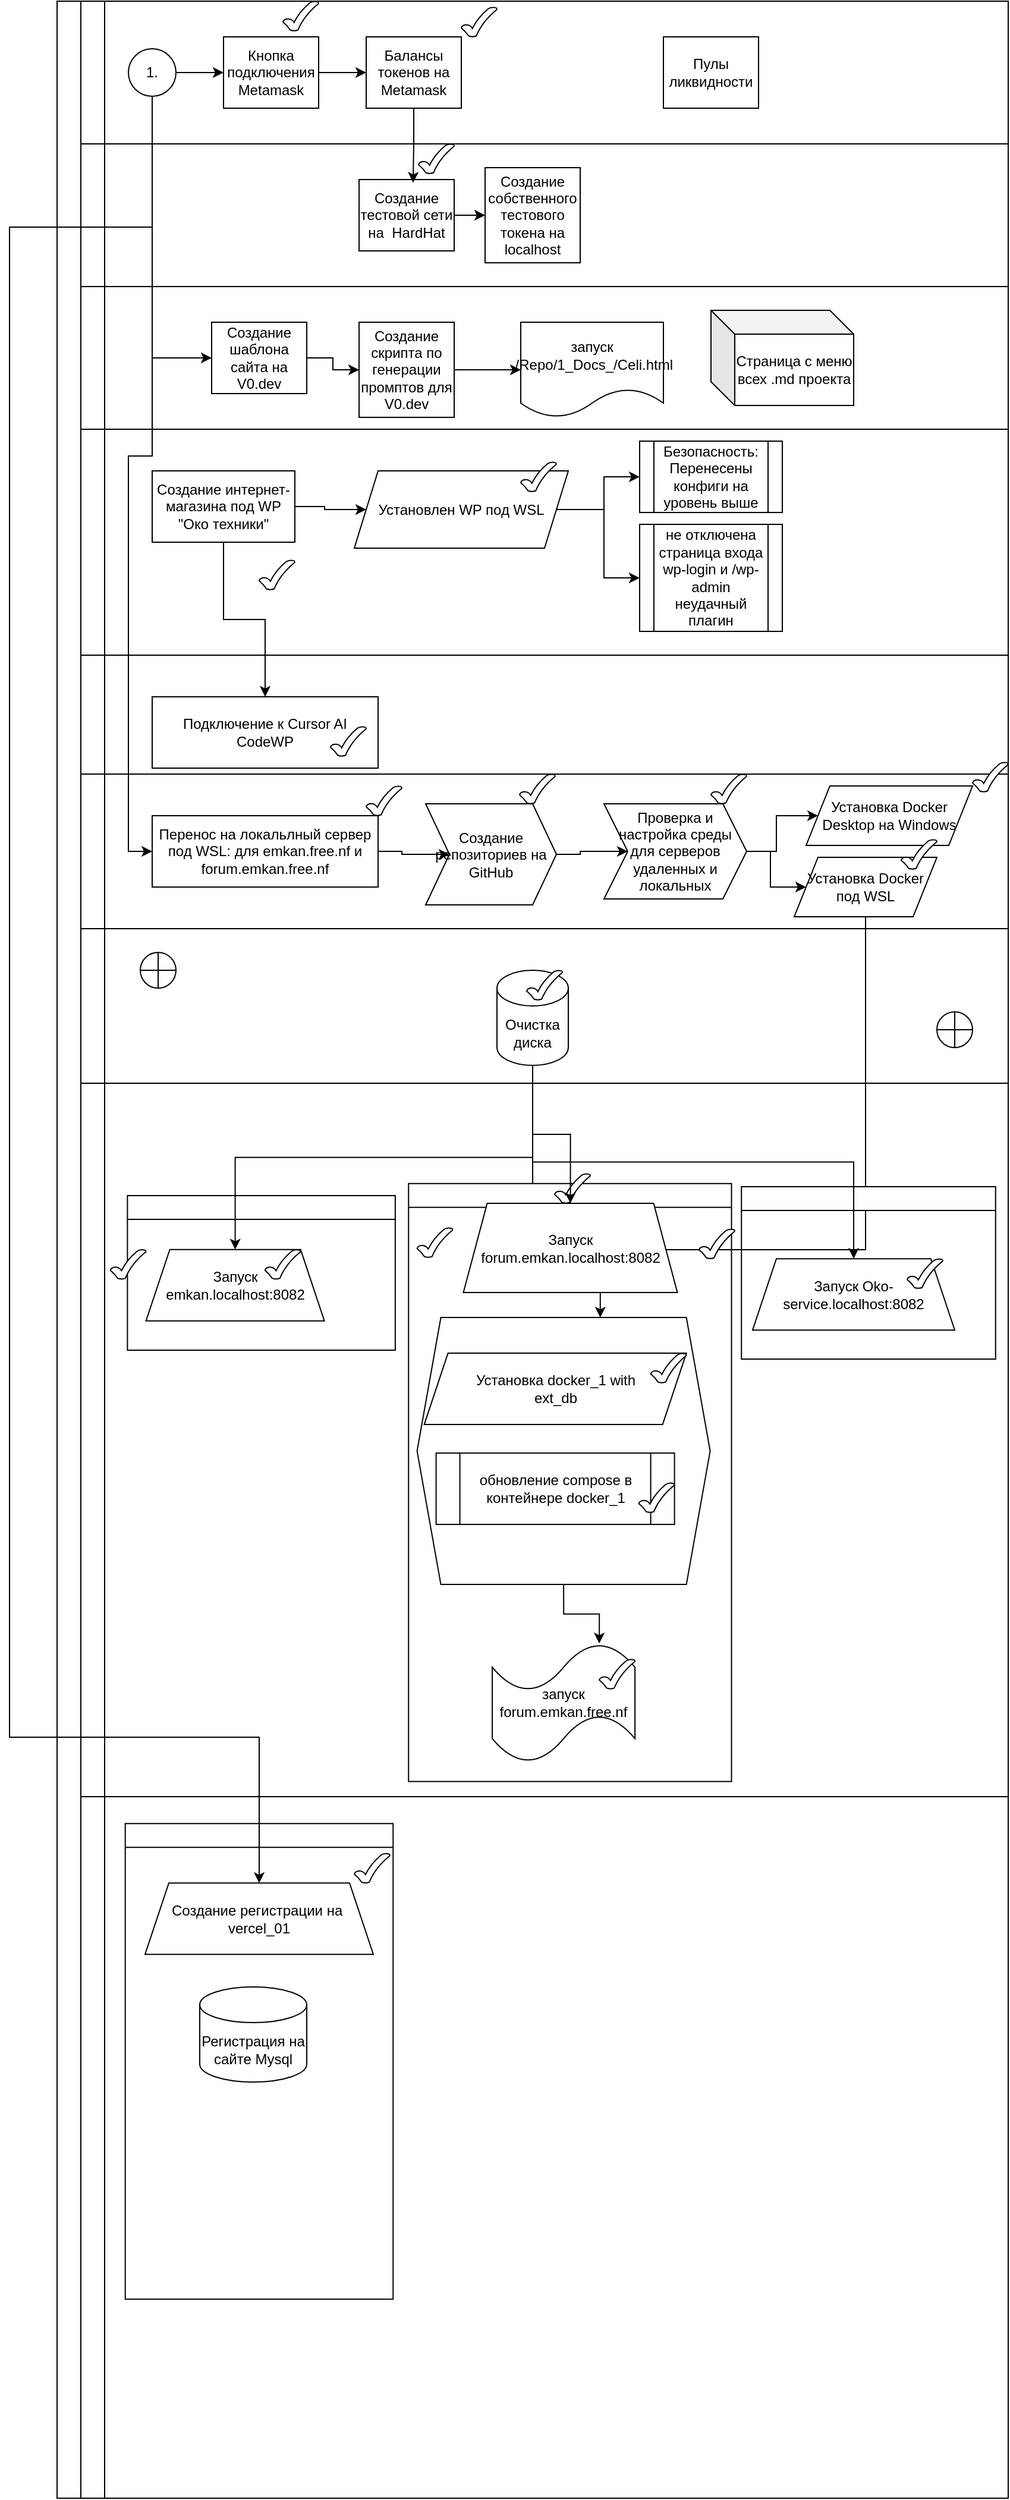<mxfile version="27.0.6">
  <diagram name="Страница — 1" id="0z_HeKPPRqJAuMn_t7p7">
    <mxGraphModel dx="1615" dy="560" grid="1" gridSize="10" guides="1" tooltips="1" connect="1" arrows="1" fold="1" page="1" pageScale="1" pageWidth="827" pageHeight="1169" math="0" shadow="0">
      <root>
        <mxCell id="0" />
        <mxCell id="1" parent="0" />
        <mxCell id="ZhxzeuRZ4r9QFSET6puF-1" value="" style="swimlane;html=1;childLayout=stackLayout;resizeParent=1;resizeParentMax=0;horizontal=0;startSize=20;horizontalStack=0;" parent="1" vertex="1">
          <mxGeometry y="180" width="800" height="2100" as="geometry" />
        </mxCell>
        <mxCell id="ZhxzeuRZ4r9QFSET6puF-2" value="" style="swimlane;html=1;startSize=20;horizontal=0;" parent="ZhxzeuRZ4r9QFSET6puF-1" vertex="1">
          <mxGeometry x="20" width="780" height="120" as="geometry" />
        </mxCell>
        <mxCell id="ZhxzeuRZ4r9QFSET6puF-3" style="edgeStyle=orthogonalEdgeStyle;rounded=0;orthogonalLoop=1;jettySize=auto;html=1;exitX=1;exitY=0.5;exitDx=0;exitDy=0;entryX=0;entryY=0.5;entryDx=0;entryDy=0;" parent="ZhxzeuRZ4r9QFSET6puF-2" source="ZhxzeuRZ4r9QFSET6puF-4" target="ZhxzeuRZ4r9QFSET6puF-6" edge="1">
          <mxGeometry relative="1" as="geometry" />
        </mxCell>
        <mxCell id="ZhxzeuRZ4r9QFSET6puF-4" value="1." style="ellipse;whiteSpace=wrap;html=1;" parent="ZhxzeuRZ4r9QFSET6puF-2" vertex="1">
          <mxGeometry x="40" y="40" width="40" height="40" as="geometry" />
        </mxCell>
        <mxCell id="ZhxzeuRZ4r9QFSET6puF-5" style="edgeStyle=orthogonalEdgeStyle;rounded=0;orthogonalLoop=1;jettySize=auto;html=1;exitX=1;exitY=0.5;exitDx=0;exitDy=0;" parent="ZhxzeuRZ4r9QFSET6puF-2" source="ZhxzeuRZ4r9QFSET6puF-6" target="ZhxzeuRZ4r9QFSET6puF-7" edge="1">
          <mxGeometry relative="1" as="geometry" />
        </mxCell>
        <mxCell id="ZhxzeuRZ4r9QFSET6puF-6" value="&lt;div&gt;Кнопка подключения Metamask&lt;/div&gt;" style="rounded=0;whiteSpace=wrap;html=1;fontFamily=Helvetica;fontSize=12;fontColor=#000000;align=center;" parent="ZhxzeuRZ4r9QFSET6puF-2" vertex="1">
          <mxGeometry x="120" y="30" width="80" height="60" as="geometry" />
        </mxCell>
        <mxCell id="ZhxzeuRZ4r9QFSET6puF-7" value="Балансы токенов на Metamask" style="rounded=0;whiteSpace=wrap;html=1;fontFamily=Helvetica;fontSize=12;fontColor=#000000;align=center;" parent="ZhxzeuRZ4r9QFSET6puF-2" vertex="1">
          <mxGeometry x="240" y="30" width="80" height="60" as="geometry" />
        </mxCell>
        <mxCell id="ZhxzeuRZ4r9QFSET6puF-8" value="Пулы ликвидности" style="rounded=0;whiteSpace=wrap;html=1;fontFamily=Helvetica;fontSize=12;fontColor=#000000;align=center;" parent="ZhxzeuRZ4r9QFSET6puF-2" vertex="1">
          <mxGeometry x="490" y="30" width="80" height="60" as="geometry" />
        </mxCell>
        <mxCell id="ZhxzeuRZ4r9QFSET6puF-9" value="" style="verticalLabelPosition=bottom;verticalAlign=top;html=1;shape=mxgraph.basic.tick" parent="ZhxzeuRZ4r9QFSET6puF-2" vertex="1">
          <mxGeometry x="320" y="5" width="30" height="25" as="geometry" />
        </mxCell>
        <mxCell id="ZhxzeuRZ4r9QFSET6puF-10" value="" style="verticalLabelPosition=bottom;verticalAlign=top;html=1;shape=mxgraph.basic.tick" parent="ZhxzeuRZ4r9QFSET6puF-2" vertex="1">
          <mxGeometry x="170" width="30" height="25" as="geometry" />
        </mxCell>
        <mxCell id="ZhxzeuRZ4r9QFSET6puF-11" value="" style="swimlane;html=1;startSize=20;horizontal=0;" parent="ZhxzeuRZ4r9QFSET6puF-1" vertex="1">
          <mxGeometry x="20" y="120" width="780" height="120" as="geometry" />
        </mxCell>
        <mxCell id="ZhxzeuRZ4r9QFSET6puF-12" style="edgeStyle=orthogonalEdgeStyle;rounded=0;orthogonalLoop=1;jettySize=auto;html=1;exitX=1;exitY=0.5;exitDx=0;exitDy=0;entryX=0;entryY=0.5;entryDx=0;entryDy=0;" parent="ZhxzeuRZ4r9QFSET6puF-11" source="ZhxzeuRZ4r9QFSET6puF-13" target="ZhxzeuRZ4r9QFSET6puF-14" edge="1">
          <mxGeometry relative="1" as="geometry" />
        </mxCell>
        <mxCell id="ZhxzeuRZ4r9QFSET6puF-13" value="&lt;div&gt;Создание тестовой сети на&amp;nbsp; HardHat&lt;/div&gt;" style="rounded=0;whiteSpace=wrap;html=1;fontFamily=Helvetica;fontSize=12;fontColor=#000000;align=center;" parent="ZhxzeuRZ4r9QFSET6puF-11" vertex="1">
          <mxGeometry x="234" y="30" width="80" height="60" as="geometry" />
        </mxCell>
        <mxCell id="ZhxzeuRZ4r9QFSET6puF-14" value="&lt;div&gt;Создание собственного тестового токена на localhost&lt;/div&gt;" style="rounded=0;whiteSpace=wrap;html=1;fontFamily=Helvetica;fontSize=12;fontColor=#000000;align=center;" parent="ZhxzeuRZ4r9QFSET6puF-11" vertex="1">
          <mxGeometry x="340" y="20" width="80" height="80" as="geometry" />
        </mxCell>
        <mxCell id="ZhxzeuRZ4r9QFSET6puF-15" value="" style="verticalLabelPosition=bottom;verticalAlign=top;html=1;shape=mxgraph.basic.tick" parent="ZhxzeuRZ4r9QFSET6puF-11" vertex="1">
          <mxGeometry x="284" width="30" height="25" as="geometry" />
        </mxCell>
        <mxCell id="ZhxzeuRZ4r9QFSET6puF-16" value="" style="swimlane;html=1;startSize=20;horizontal=0;" parent="ZhxzeuRZ4r9QFSET6puF-1" vertex="1">
          <mxGeometry x="20" y="240" width="780" height="120" as="geometry">
            <mxRectangle x="20" y="240" width="670" height="40" as="alternateBounds" />
          </mxGeometry>
        </mxCell>
        <mxCell id="ZhxzeuRZ4r9QFSET6puF-17" style="edgeStyle=orthogonalEdgeStyle;rounded=0;orthogonalLoop=1;jettySize=auto;html=1;exitX=1;exitY=0.5;exitDx=0;exitDy=0;entryX=0;entryY=0.5;entryDx=0;entryDy=0;" parent="ZhxzeuRZ4r9QFSET6puF-16" source="ZhxzeuRZ4r9QFSET6puF-18" target="ZhxzeuRZ4r9QFSET6puF-20" edge="1">
          <mxGeometry relative="1" as="geometry" />
        </mxCell>
        <mxCell id="ZhxzeuRZ4r9QFSET6puF-18" value="&lt;div&gt;Создание шаблона сайта на V0.dev&lt;/div&gt;" style="rounded=0;whiteSpace=wrap;html=1;fontFamily=Helvetica;fontSize=12;fontColor=#000000;align=center;" parent="ZhxzeuRZ4r9QFSET6puF-16" vertex="1">
          <mxGeometry x="110" y="30" width="80" height="60" as="geometry" />
        </mxCell>
        <mxCell id="ZhxzeuRZ4r9QFSET6puF-19" style="edgeStyle=orthogonalEdgeStyle;rounded=0;orthogonalLoop=1;jettySize=auto;html=1;exitX=1;exitY=0.5;exitDx=0;exitDy=0;entryX=0;entryY=0.5;entryDx=0;entryDy=0;" parent="ZhxzeuRZ4r9QFSET6puF-16" source="ZhxzeuRZ4r9QFSET6puF-20" target="ZhxzeuRZ4r9QFSET6puF-21" edge="1">
          <mxGeometry relative="1" as="geometry" />
        </mxCell>
        <mxCell id="ZhxzeuRZ4r9QFSET6puF-20" value="&lt;div&gt;Создание скрипта по генерации промптов для V0.dev&lt;/div&gt;" style="rounded=0;whiteSpace=wrap;html=1;fontFamily=Helvetica;fontSize=12;fontColor=#000000;align=center;" parent="ZhxzeuRZ4r9QFSET6puF-16" vertex="1">
          <mxGeometry x="234" y="30" width="80" height="80" as="geometry" />
        </mxCell>
        <mxCell id="ZhxzeuRZ4r9QFSET6puF-21" value="запуск ./Repo/1_Docs_/Celi.html" style="shape=document;whiteSpace=wrap;html=1;boundedLbl=1;" parent="ZhxzeuRZ4r9QFSET6puF-16" vertex="1">
          <mxGeometry x="370" y="30" width="120" height="80" as="geometry" />
        </mxCell>
        <mxCell id="ZhxzeuRZ4r9QFSET6puF-22" value="Страница с меню всех .md проекта" style="shape=cube;whiteSpace=wrap;html=1;boundedLbl=1;backgroundOutline=1;darkOpacity=0.05;darkOpacity2=0.1;" parent="ZhxzeuRZ4r9QFSET6puF-16" vertex="1">
          <mxGeometry x="530" y="20" width="120" height="80" as="geometry" />
        </mxCell>
        <mxCell id="ZhxzeuRZ4r9QFSET6puF-23" style="edgeStyle=orthogonalEdgeStyle;rounded=0;orthogonalLoop=1;jettySize=auto;html=1;exitX=0.5;exitY=1;exitDx=0;exitDy=0;entryX=0.568;entryY=0.045;entryDx=0;entryDy=0;entryPerimeter=0;" parent="ZhxzeuRZ4r9QFSET6puF-1" source="ZhxzeuRZ4r9QFSET6puF-7" target="ZhxzeuRZ4r9QFSET6puF-13" edge="1">
          <mxGeometry relative="1" as="geometry" />
        </mxCell>
        <mxCell id="ZhxzeuRZ4r9QFSET6puF-24" style="edgeStyle=orthogonalEdgeStyle;rounded=0;orthogonalLoop=1;jettySize=auto;html=1;exitX=0.5;exitY=1;exitDx=0;exitDy=0;entryX=0;entryY=0.5;entryDx=0;entryDy=0;" parent="ZhxzeuRZ4r9QFSET6puF-1" source="ZhxzeuRZ4r9QFSET6puF-4" target="ZhxzeuRZ4r9QFSET6puF-18" edge="1">
          <mxGeometry relative="1" as="geometry" />
        </mxCell>
        <mxCell id="ZhxzeuRZ4r9QFSET6puF-26" value="" style="swimlane;html=1;startSize=20;horizontal=0;" parent="ZhxzeuRZ4r9QFSET6puF-1" vertex="1">
          <mxGeometry x="20" y="360" width="780" height="190" as="geometry">
            <mxRectangle x="20" y="240" width="670" height="40" as="alternateBounds" />
          </mxGeometry>
        </mxCell>
        <mxCell id="ZhxzeuRZ4r9QFSET6puF-27" style="edgeStyle=orthogonalEdgeStyle;rounded=0;orthogonalLoop=1;jettySize=auto;html=1;exitX=1;exitY=0.5;exitDx=0;exitDy=0;entryX=0;entryY=0.5;entryDx=0;entryDy=0;" parent="ZhxzeuRZ4r9QFSET6puF-26" source="ZhxzeuRZ4r9QFSET6puF-28" target="ZhxzeuRZ4r9QFSET6puF-31" edge="1">
          <mxGeometry relative="1" as="geometry" />
        </mxCell>
        <mxCell id="ZhxzeuRZ4r9QFSET6puF-28" value="Создание интернет-магазина под WP&lt;br&gt;&quot;Око техники&quot;" style="rounded=0;whiteSpace=wrap;html=1;" parent="ZhxzeuRZ4r9QFSET6puF-26" vertex="1">
          <mxGeometry x="60" y="35" width="120" height="60" as="geometry" />
        </mxCell>
        <mxCell id="ZhxzeuRZ4r9QFSET6puF-29" style="edgeStyle=orthogonalEdgeStyle;rounded=0;orthogonalLoop=1;jettySize=auto;html=1;exitX=1;exitY=0.5;exitDx=0;exitDy=0;entryX=0;entryY=0.5;entryDx=0;entryDy=0;" parent="ZhxzeuRZ4r9QFSET6puF-26" source="ZhxzeuRZ4r9QFSET6puF-31" target="ZhxzeuRZ4r9QFSET6puF-32" edge="1">
          <mxGeometry relative="1" as="geometry" />
        </mxCell>
        <mxCell id="ZhxzeuRZ4r9QFSET6puF-30" style="edgeStyle=orthogonalEdgeStyle;rounded=0;orthogonalLoop=1;jettySize=auto;html=1;exitX=1;exitY=0.5;exitDx=0;exitDy=0;entryX=0;entryY=0.5;entryDx=0;entryDy=0;" parent="ZhxzeuRZ4r9QFSET6puF-26" source="ZhxzeuRZ4r9QFSET6puF-31" target="ZhxzeuRZ4r9QFSET6puF-33" edge="1">
          <mxGeometry relative="1" as="geometry" />
        </mxCell>
        <mxCell id="ZhxzeuRZ4r9QFSET6puF-31" value="Установлен WP под WSL" style="shape=parallelogram;perimeter=parallelogramPerimeter;whiteSpace=wrap;html=1;fixedSize=1;" parent="ZhxzeuRZ4r9QFSET6puF-26" vertex="1">
          <mxGeometry x="230" y="35" width="180" height="65" as="geometry" />
        </mxCell>
        <mxCell id="ZhxzeuRZ4r9QFSET6puF-32" value="Безопасность:&lt;br&gt;Перенесены конфиги на уровень выше " style="shape=process;whiteSpace=wrap;html=1;backgroundOutline=1;" parent="ZhxzeuRZ4r9QFSET6puF-26" vertex="1">
          <mxGeometry x="470" y="10" width="120" height="60" as="geometry" />
        </mxCell>
        <mxCell id="ZhxzeuRZ4r9QFSET6puF-33" value="&lt;div&gt;не отключена страница входа wp-login и /wp-admin&lt;/div&gt;&lt;div&gt;неудачный плагин&lt;/div&gt;" style="shape=process;whiteSpace=wrap;html=1;backgroundOutline=1;" parent="ZhxzeuRZ4r9QFSET6puF-26" vertex="1">
          <mxGeometry x="470" y="80" width="120" height="90" as="geometry" />
        </mxCell>
        <mxCell id="ZhxzeuRZ4r9QFSET6puF-34" value="" style="verticalLabelPosition=bottom;verticalAlign=top;html=1;shape=mxgraph.basic.tick" parent="ZhxzeuRZ4r9QFSET6puF-26" vertex="1">
          <mxGeometry x="150" y="110" width="30" height="25" as="geometry" />
        </mxCell>
        <mxCell id="ZhxzeuRZ4r9QFSET6puF-35" value="" style="verticalLabelPosition=bottom;verticalAlign=top;html=1;shape=mxgraph.basic.tick" parent="ZhxzeuRZ4r9QFSET6puF-26" vertex="1">
          <mxGeometry x="370" y="27.5" width="30" height="25" as="geometry" />
        </mxCell>
        <mxCell id="ZhxzeuRZ4r9QFSET6puF-36" style="edgeStyle=orthogonalEdgeStyle;rounded=0;orthogonalLoop=1;jettySize=auto;html=1;exitX=0.5;exitY=1;exitDx=0;exitDy=0;entryX=0.5;entryY=0;entryDx=0;entryDy=0;" parent="ZhxzeuRZ4r9QFSET6puF-1" source="ZhxzeuRZ4r9QFSET6puF-28" target="ZhxzeuRZ4r9QFSET6puF-39" edge="1">
          <mxGeometry relative="1" as="geometry" />
        </mxCell>
        <mxCell id="ZhxzeuRZ4r9QFSET6puF-37" value="" style="swimlane;html=1;startSize=20;horizontal=0;" parent="ZhxzeuRZ4r9QFSET6puF-1" vertex="1">
          <mxGeometry x="20" y="550" width="780" height="100" as="geometry">
            <mxRectangle x="20" y="240" width="670" height="40" as="alternateBounds" />
          </mxGeometry>
        </mxCell>
        <mxCell id="ZhxzeuRZ4r9QFSET6puF-38" value="" style="group" parent="ZhxzeuRZ4r9QFSET6puF-37" vertex="1" connectable="0">
          <mxGeometry x="60" y="35" width="190" height="60" as="geometry" />
        </mxCell>
        <mxCell id="ZhxzeuRZ4r9QFSET6puF-39" value="Подключение к Cursor AI CodeWP" style="rounded=0;whiteSpace=wrap;html=1;" parent="ZhxzeuRZ4r9QFSET6puF-38" vertex="1">
          <mxGeometry width="190" height="60" as="geometry" />
        </mxCell>
        <mxCell id="ZhxzeuRZ4r9QFSET6puF-40" value="" style="verticalLabelPosition=bottom;verticalAlign=top;html=1;shape=mxgraph.basic.tick" parent="ZhxzeuRZ4r9QFSET6puF-38" vertex="1">
          <mxGeometry x="150" y="25" width="30" height="25" as="geometry" />
        </mxCell>
        <mxCell id="w4PvkZMudOKL_4UMtfQu-1" value="" style="swimlane;html=1;startSize=20;horizontal=0;" parent="ZhxzeuRZ4r9QFSET6puF-1" vertex="1">
          <mxGeometry x="20" y="650" width="780" height="130" as="geometry">
            <mxRectangle x="20" y="240" width="670" height="40" as="alternateBounds" />
          </mxGeometry>
        </mxCell>
        <mxCell id="w4PvkZMudOKL_4UMtfQu-2" value="" style="group" parent="w4PvkZMudOKL_4UMtfQu-1" vertex="1" connectable="0">
          <mxGeometry x="60" y="35" width="190" height="60" as="geometry" />
        </mxCell>
        <mxCell id="w4PvkZMudOKL_4UMtfQu-3" value="Перенос на локальлный сервер под WSL: для emkan.free.nf и forum.emkan.free.nf" style="rounded=0;whiteSpace=wrap;html=1;" parent="w4PvkZMudOKL_4UMtfQu-2" vertex="1">
          <mxGeometry width="190" height="60" as="geometry" />
        </mxCell>
        <mxCell id="w4PvkZMudOKL_4UMtfQu-66" style="edgeStyle=orthogonalEdgeStyle;rounded=0;orthogonalLoop=1;jettySize=auto;html=1;exitX=1;exitY=0.5;exitDx=0;exitDy=0;entryX=0;entryY=0.5;entryDx=0;entryDy=0;" parent="w4PvkZMudOKL_4UMtfQu-1" source="w4PvkZMudOKL_4UMtfQu-4" target="w4PvkZMudOKL_4UMtfQu-6" edge="1">
          <mxGeometry relative="1" as="geometry" />
        </mxCell>
        <mxCell id="w4PvkZMudOKL_4UMtfQu-4" value="Создание репозиториев на GitHub" style="shape=step;perimeter=stepPerimeter;whiteSpace=wrap;html=1;fixedSize=1;" parent="w4PvkZMudOKL_4UMtfQu-1" vertex="1">
          <mxGeometry x="290" y="25" width="110" height="85" as="geometry" />
        </mxCell>
        <mxCell id="w4PvkZMudOKL_4UMtfQu-5" style="edgeStyle=orthogonalEdgeStyle;rounded=0;orthogonalLoop=1;jettySize=auto;html=1;exitX=1;exitY=0.5;exitDx=0;exitDy=0;fontFamily=Helvetica;fontSize=12;fontColor=default;entryX=0;entryY=0.5;entryDx=0;entryDy=0;" parent="w4PvkZMudOKL_4UMtfQu-1" source="w4PvkZMudOKL_4UMtfQu-3" target="w4PvkZMudOKL_4UMtfQu-4" edge="1">
          <mxGeometry relative="1" as="geometry">
            <mxPoint x="300" y="40" as="targetPoint" />
          </mxGeometry>
        </mxCell>
        <mxCell id="w4PvkZMudOKL_4UMtfQu-67" style="edgeStyle=orthogonalEdgeStyle;rounded=0;orthogonalLoop=1;jettySize=auto;html=1;exitX=1;exitY=0.5;exitDx=0;exitDy=0;entryX=0;entryY=0.5;entryDx=0;entryDy=0;" parent="w4PvkZMudOKL_4UMtfQu-1" source="w4PvkZMudOKL_4UMtfQu-6" target="w4PvkZMudOKL_4UMtfQu-7" edge="1">
          <mxGeometry relative="1" as="geometry" />
        </mxCell>
        <mxCell id="w4PvkZMudOKL_4UMtfQu-68" style="edgeStyle=orthogonalEdgeStyle;rounded=0;orthogonalLoop=1;jettySize=auto;html=1;exitX=1;exitY=0.5;exitDx=0;exitDy=0;entryX=0;entryY=0.5;entryDx=0;entryDy=0;" parent="w4PvkZMudOKL_4UMtfQu-1" source="w4PvkZMudOKL_4UMtfQu-6" target="w4PvkZMudOKL_4UMtfQu-61" edge="1">
          <mxGeometry relative="1" as="geometry" />
        </mxCell>
        <mxCell id="w4PvkZMudOKL_4UMtfQu-6" value="Проверка и настройка среды для серверов удаленных и локальных" style="shape=step;perimeter=stepPerimeter;whiteSpace=wrap;html=1;fixedSize=1;" parent="w4PvkZMudOKL_4UMtfQu-1" vertex="1">
          <mxGeometry x="440" y="25" width="120" height="80" as="geometry" />
        </mxCell>
        <mxCell id="w4PvkZMudOKL_4UMtfQu-7" value="Установка Docker Desktop на Windows" style="shape=parallelogram;perimeter=parallelogramPerimeter;whiteSpace=wrap;html=1;fixedSize=1;" parent="w4PvkZMudOKL_4UMtfQu-1" vertex="1">
          <mxGeometry x="610" y="10" width="140" height="50" as="geometry" />
        </mxCell>
        <mxCell id="w4PvkZMudOKL_4UMtfQu-61" value="Установка Docker под WSL" style="shape=parallelogram;perimeter=parallelogramPerimeter;whiteSpace=wrap;html=1;fixedSize=1;" parent="w4PvkZMudOKL_4UMtfQu-1" vertex="1">
          <mxGeometry x="600" y="70" width="120" height="50" as="geometry" />
        </mxCell>
        <mxCell id="w4PvkZMudOKL_4UMtfQu-62" value="" style="verticalLabelPosition=bottom;verticalAlign=top;html=1;shape=mxgraph.basic.tick" parent="w4PvkZMudOKL_4UMtfQu-1" vertex="1">
          <mxGeometry x="240" y="10" width="30" height="25" as="geometry" />
        </mxCell>
        <mxCell id="w4PvkZMudOKL_4UMtfQu-63" value="" style="verticalLabelPosition=bottom;verticalAlign=top;html=1;shape=mxgraph.basic.tick" parent="w4PvkZMudOKL_4UMtfQu-1" vertex="1">
          <mxGeometry x="369" width="30" height="25" as="geometry" />
        </mxCell>
        <mxCell id="w4PvkZMudOKL_4UMtfQu-64" value="" style="verticalLabelPosition=bottom;verticalAlign=top;html=1;shape=mxgraph.basic.tick" parent="w4PvkZMudOKL_4UMtfQu-1" vertex="1">
          <mxGeometry x="530" width="30" height="25" as="geometry" />
        </mxCell>
        <mxCell id="w4PvkZMudOKL_4UMtfQu-65" value="" style="verticalLabelPosition=bottom;verticalAlign=top;html=1;shape=mxgraph.basic.tick" parent="w4PvkZMudOKL_4UMtfQu-1" vertex="1">
          <mxGeometry x="750" y="-10" width="30" height="25" as="geometry" />
        </mxCell>
        <mxCell id="2WW16IoyJsLzcIFrLzGQ-15" value="" style="verticalLabelPosition=bottom;verticalAlign=top;html=1;shape=mxgraph.basic.tick" parent="w4PvkZMudOKL_4UMtfQu-1" vertex="1">
          <mxGeometry x="690" y="55" width="30" height="25" as="geometry" />
        </mxCell>
        <mxCell id="w4PvkZMudOKL_4UMtfQu-71" style="edgeStyle=orthogonalEdgeStyle;rounded=0;orthogonalLoop=1;jettySize=auto;html=1;exitX=0.5;exitY=1;exitDx=0;exitDy=0;entryX=0;entryY=0.5;entryDx=0;entryDy=0;" parent="ZhxzeuRZ4r9QFSET6puF-1" source="ZhxzeuRZ4r9QFSET6puF-4" target="w4PvkZMudOKL_4UMtfQu-3" edge="1">
          <mxGeometry relative="1" as="geometry" />
        </mxCell>
        <mxCell id="2WW16IoyJsLzcIFrLzGQ-18" style="edgeStyle=orthogonalEdgeStyle;rounded=0;orthogonalLoop=1;jettySize=auto;html=1;exitX=0.5;exitY=1;exitDx=0;exitDy=0;entryX=0.5;entryY=0;entryDx=0;entryDy=0;entryPerimeter=0;" parent="ZhxzeuRZ4r9QFSET6puF-1" source="w4PvkZMudOKL_4UMtfQu-61" target="2WW16IoyJsLzcIFrLzGQ-17" edge="1">
          <mxGeometry relative="1" as="geometry">
            <Array as="points">
              <mxPoint x="680" y="1050" />
              <mxPoint x="400" y="1050" />
            </Array>
          </mxGeometry>
        </mxCell>
        <mxCell id="2WW16IoyJsLzcIFrLzGQ-1" value="" style="swimlane;html=1;startSize=20;horizontal=0;" parent="ZhxzeuRZ4r9QFSET6puF-1" vertex="1">
          <mxGeometry x="20" y="780" width="780" height="1320" as="geometry">
            <mxRectangle x="20" y="780" width="780" height="40" as="alternateBounds" />
          </mxGeometry>
        </mxCell>
        <mxCell id="2WW16IoyJsLzcIFrLzGQ-16" value="" style="shape=orEllipse;perimeter=ellipsePerimeter;whiteSpace=wrap;html=1;backgroundOutline=1;" parent="2WW16IoyJsLzcIFrLzGQ-1" vertex="1">
          <mxGeometry x="720" y="70" width="30" height="30" as="geometry" />
        </mxCell>
        <mxCell id="2WW16IoyJsLzcIFrLzGQ-17" value="Очистка диска" style="shape=cylinder3;whiteSpace=wrap;html=1;boundedLbl=1;backgroundOutline=1;size=15;" parent="2WW16IoyJsLzcIFrLzGQ-1" vertex="1">
          <mxGeometry x="350" y="35" width="60" height="80" as="geometry" />
        </mxCell>
        <mxCell id="2WW16IoyJsLzcIFrLzGQ-97" value="" style="swimlane;html=1;startSize=20;horizontal=0;" parent="2WW16IoyJsLzcIFrLzGQ-1" vertex="1">
          <mxGeometry y="130" width="780" height="600" as="geometry">
            <mxRectangle x="20" y="240" width="670" height="40" as="alternateBounds" />
          </mxGeometry>
        </mxCell>
        <mxCell id="2WW16IoyJsLzcIFrLzGQ-110" value="" style="swimlane;html=1;startSize=20;horizontal=0;rotation=90;" parent="2WW16IoyJsLzcIFrLzGQ-97" vertex="1">
          <mxGeometry x="86.82" y="46.82" width="130" height="225.27" as="geometry">
            <mxRectangle x="20" y="240" width="670" height="40" as="alternateBounds" />
          </mxGeometry>
        </mxCell>
        <mxCell id="2WW16IoyJsLzcIFrLzGQ-104" value="Запуск emkan.localhost:8082" style="shape=trapezoid;perimeter=trapezoidPerimeter;whiteSpace=wrap;html=1;fixedSize=1;" parent="2WW16IoyJsLzcIFrLzGQ-110" vertex="1">
          <mxGeometry x="-32" y="93" width="150" height="60" as="geometry" />
        </mxCell>
        <mxCell id="2WW16IoyJsLzcIFrLzGQ-98" value="" style="verticalLabelPosition=bottom;verticalAlign=top;html=1;shape=mxgraph.basic.tick" parent="2WW16IoyJsLzcIFrLzGQ-110" vertex="1">
          <mxGeometry x="68" y="93" width="30" height="25" as="geometry" />
        </mxCell>
        <mxCell id="Rw_D1_SthnWfcufsFQDD-13" value="" style="verticalLabelPosition=bottom;verticalAlign=top;html=1;shape=mxgraph.basic.tick" parent="2WW16IoyJsLzcIFrLzGQ-110" vertex="1">
          <mxGeometry x="-62" y="93" width="30" height="25" as="geometry" />
        </mxCell>
        <mxCell id="2WW16IoyJsLzcIFrLzGQ-118" value="" style="swimlane;html=1;startSize=20;horizontal=0;rotation=90;" parent="2WW16IoyJsLzcIFrLzGQ-97" vertex="1">
          <mxGeometry x="160" y="200" width="502.9" height="271.62" as="geometry">
            <mxRectangle x="188" y="1797" width="670" height="40" as="alternateBounds" />
          </mxGeometry>
        </mxCell>
        <mxCell id="2WW16IoyJsLzcIFrLzGQ-105" value="Запуск forum.emkan.localhost:8082" style="shape=trapezoid;perimeter=trapezoidPerimeter;whiteSpace=wrap;html=1;fixedSize=1;" parent="2WW16IoyJsLzcIFrLzGQ-118" vertex="1">
          <mxGeometry x="161.75" y="-99" width="180" height="75" as="geometry" />
        </mxCell>
        <mxCell id="2WW16IoyJsLzcIFrLzGQ-99" value="" style="verticalLabelPosition=bottom;verticalAlign=top;html=1;shape=mxgraph.basic.tick" parent="2WW16IoyJsLzcIFrLzGQ-118" vertex="1">
          <mxGeometry x="238.5" y="-124" width="30" height="25" as="geometry" />
        </mxCell>
        <mxCell id="Rw_D1_SthnWfcufsFQDD-5" value="" style="group" parent="2WW16IoyJsLzcIFrLzGQ-118" vertex="1" connectable="0">
          <mxGeometry x="122.8" y="-2.95" width="246.5" height="224.5" as="geometry" />
        </mxCell>
        <mxCell id="Rw_D1_SthnWfcufsFQDD-4" value="" style="shape=hexagon;perimeter=hexagonPerimeter2;whiteSpace=wrap;html=1;fixedSize=1;" parent="Rw_D1_SthnWfcufsFQDD-5" vertex="1">
          <mxGeometry width="246.5" height="224.5" as="geometry" />
        </mxCell>
        <mxCell id="Rw_D1_SthnWfcufsFQDD-1" value="Установка docker_1 with &lt;br&gt;ext_db" style="shape=parallelogram;perimeter=parallelogramPerimeter;whiteSpace=wrap;html=1;fixedSize=1;" parent="Rw_D1_SthnWfcufsFQDD-5" vertex="1">
          <mxGeometry x="6" y="30" width="220.5" height="60" as="geometry" />
        </mxCell>
        <mxCell id="Rw_D1_SthnWfcufsFQDD-2" value="обновление compose в контейнере docker_1" style="shape=process;whiteSpace=wrap;html=1;backgroundOutline=1;" parent="Rw_D1_SthnWfcufsFQDD-5" vertex="1">
          <mxGeometry x="16" y="114" width="200.5" height="60" as="geometry" />
        </mxCell>
        <mxCell id="Rw_D1_SthnWfcufsFQDD-8" value="" style="verticalLabelPosition=bottom;verticalAlign=top;html=1;shape=mxgraph.basic.tick" parent="Rw_D1_SthnWfcufsFQDD-5" vertex="1">
          <mxGeometry x="186.5" y="139" width="30" height="25" as="geometry" />
        </mxCell>
        <mxCell id="Rw_D1_SthnWfcufsFQDD-7" value="" style="verticalLabelPosition=bottom;verticalAlign=top;html=1;shape=mxgraph.basic.tick" parent="Rw_D1_SthnWfcufsFQDD-5" vertex="1">
          <mxGeometry x="196.5" y="30" width="30" height="25" as="geometry" />
        </mxCell>
        <mxCell id="Rw_D1_SthnWfcufsFQDD-6" style="edgeStyle=orthogonalEdgeStyle;rounded=0;orthogonalLoop=1;jettySize=auto;html=1;exitX=0.5;exitY=1;exitDx=0;exitDy=0;entryX=0.625;entryY=0;entryDx=0;entryDy=0;" parent="2WW16IoyJsLzcIFrLzGQ-118" source="2WW16IoyJsLzcIFrLzGQ-105" target="Rw_D1_SthnWfcufsFQDD-4" edge="1">
          <mxGeometry relative="1" as="geometry" />
        </mxCell>
        <mxCell id="Rw_D1_SthnWfcufsFQDD-9" value="запуск forum.emkan.free.nf" style="shape=tape;whiteSpace=wrap;html=1;" parent="2WW16IoyJsLzcIFrLzGQ-118" vertex="1">
          <mxGeometry x="186.05" y="271.15" width="120" height="100" as="geometry" />
        </mxCell>
        <mxCell id="Rw_D1_SthnWfcufsFQDD-10" value="" style="verticalLabelPosition=bottom;verticalAlign=top;html=1;shape=mxgraph.basic.tick" parent="2WW16IoyJsLzcIFrLzGQ-118" vertex="1">
          <mxGeometry x="276.05" y="284.4" width="30" height="25" as="geometry" />
        </mxCell>
        <mxCell id="Rw_D1_SthnWfcufsFQDD-11" style="edgeStyle=orthogonalEdgeStyle;rounded=0;orthogonalLoop=1;jettySize=auto;html=1;exitX=0.5;exitY=1;exitDx=0;exitDy=0;entryX=0.75;entryY=0;entryDx=0;entryDy=0;entryPerimeter=0;" parent="2WW16IoyJsLzcIFrLzGQ-118" source="Rw_D1_SthnWfcufsFQDD-4" target="Rw_D1_SthnWfcufsFQDD-9" edge="1">
          <mxGeometry relative="1" as="geometry" />
        </mxCell>
        <mxCell id="Rw_D1_SthnWfcufsFQDD-12" value="" style="verticalLabelPosition=bottom;verticalAlign=top;html=1;shape=mxgraph.basic.tick" parent="2WW16IoyJsLzcIFrLzGQ-118" vertex="1">
          <mxGeometry x="122.8" y="-78.45" width="30" height="25" as="geometry" />
        </mxCell>
        <mxCell id="2WW16IoyJsLzcIFrLzGQ-134" value="" style="swimlane;html=1;startSize=20;horizontal=0;rotation=90;" parent="2WW16IoyJsLzcIFrLzGQ-97" vertex="1">
          <mxGeometry x="590" y="52.58" width="145" height="213.75" as="geometry">
            <mxRectangle x="20" y="240" width="670" height="40" as="alternateBounds" />
          </mxGeometry>
        </mxCell>
        <mxCell id="2WW16IoyJsLzcIFrLzGQ-106" value="Запуск Oko-service.localhost:8082" style="shape=trapezoid;perimeter=trapezoidPerimeter;whiteSpace=wrap;html=1;fixedSize=1;" parent="2WW16IoyJsLzcIFrLzGQ-134" vertex="1">
          <mxGeometry x="-25" y="95" width="170" height="60" as="geometry" />
        </mxCell>
        <mxCell id="2WW16IoyJsLzcIFrLzGQ-142" value="" style="verticalLabelPosition=bottom;verticalAlign=top;html=1;shape=mxgraph.basic.tick" parent="2WW16IoyJsLzcIFrLzGQ-134" vertex="1">
          <mxGeometry x="105" y="95" width="30" height="25" as="geometry" />
        </mxCell>
        <mxCell id="Rw_D1_SthnWfcufsFQDD-14" value="" style="verticalLabelPosition=bottom;verticalAlign=top;html=1;shape=mxgraph.basic.tick" parent="2WW16IoyJsLzcIFrLzGQ-134" vertex="1">
          <mxGeometry x="-70" y="70" width="30" height="25" as="geometry" />
        </mxCell>
        <mxCell id="2WW16IoyJsLzcIFrLzGQ-13" value="" style="verticalLabelPosition=bottom;verticalAlign=top;html=1;shape=mxgraph.basic.tick" parent="2WW16IoyJsLzcIFrLzGQ-1" vertex="1">
          <mxGeometry x="375" y="35" width="30" height="25" as="geometry" />
        </mxCell>
        <mxCell id="w4PvkZMudOKL_4UMtfQu-70" value="" style="shape=orEllipse;perimeter=ellipsePerimeter;whiteSpace=wrap;html=1;backgroundOutline=1;" parent="2WW16IoyJsLzcIFrLzGQ-1" vertex="1">
          <mxGeometry x="50" y="20" width="30" height="30" as="geometry" />
        </mxCell>
        <mxCell id="2WW16IoyJsLzcIFrLzGQ-107" style="edgeStyle=orthogonalEdgeStyle;rounded=0;orthogonalLoop=1;jettySize=auto;html=1;exitX=0.5;exitY=1;exitDx=0;exitDy=0;exitPerimeter=0;entryX=0.5;entryY=0;entryDx=0;entryDy=0;" parent="2WW16IoyJsLzcIFrLzGQ-1" source="2WW16IoyJsLzcIFrLzGQ-17" target="2WW16IoyJsLzcIFrLzGQ-104" edge="1">
          <mxGeometry relative="1" as="geometry" />
        </mxCell>
        <mxCell id="2WW16IoyJsLzcIFrLzGQ-108" style="edgeStyle=orthogonalEdgeStyle;rounded=0;orthogonalLoop=1;jettySize=auto;html=1;exitX=0.5;exitY=1;exitDx=0;exitDy=0;exitPerimeter=0;entryX=0.5;entryY=0;entryDx=0;entryDy=0;" parent="2WW16IoyJsLzcIFrLzGQ-1" source="2WW16IoyJsLzcIFrLzGQ-17" target="2WW16IoyJsLzcIFrLzGQ-105" edge="1">
          <mxGeometry relative="1" as="geometry" />
        </mxCell>
        <mxCell id="2WW16IoyJsLzcIFrLzGQ-109" style="edgeStyle=orthogonalEdgeStyle;rounded=0;orthogonalLoop=1;jettySize=auto;html=1;exitX=0.5;exitY=1;exitDx=0;exitDy=0;exitPerimeter=0;entryX=0.5;entryY=0;entryDx=0;entryDy=0;" parent="2WW16IoyJsLzcIFrLzGQ-1" source="2WW16IoyJsLzcIFrLzGQ-17" target="2WW16IoyJsLzcIFrLzGQ-106" edge="1">
          <mxGeometry relative="1" as="geometry" />
        </mxCell>
        <mxCell id="JTGqe70kMlTyle-jdbBk-48" value="" style="swimlane;html=1;startSize=20;horizontal=0;" vertex="1" parent="2WW16IoyJsLzcIFrLzGQ-1">
          <mxGeometry y="730" width="780" height="590" as="geometry">
            <mxRectangle x="20" y="240" width="670" height="40" as="alternateBounds" />
          </mxGeometry>
        </mxCell>
        <mxCell id="JTGqe70kMlTyle-jdbBk-71" value="" style="swimlane;html=1;startSize=20;horizontal=0;rotation=90;" vertex="1" parent="JTGqe70kMlTyle-jdbBk-48">
          <mxGeometry x="-50" y="110" width="400" height="225.27" as="geometry">
            <mxRectangle x="20" y="240" width="670" height="40" as="alternateBounds" />
          </mxGeometry>
        </mxCell>
        <mxCell id="JTGqe70kMlTyle-jdbBk-72" value="Создание регистрации на&amp;nbsp; vercel_01" style="shape=trapezoid;perimeter=trapezoidPerimeter;whiteSpace=wrap;html=1;fixedSize=1;" vertex="1" parent="JTGqe70kMlTyle-jdbBk-71">
          <mxGeometry x="104" y="-37.36" width="192" height="60" as="geometry" />
        </mxCell>
        <mxCell id="JTGqe70kMlTyle-jdbBk-73" value="" style="verticalLabelPosition=bottom;verticalAlign=top;html=1;shape=mxgraph.basic.tick" vertex="1" parent="JTGqe70kMlTyle-jdbBk-71">
          <mxGeometry x="280" y="-62.36" width="30" height="25" as="geometry" />
        </mxCell>
        <mxCell id="JTGqe70kMlTyle-jdbBk-76" value="Регистрация на сайте Mysql" style="shape=cylinder3;whiteSpace=wrap;html=1;boundedLbl=1;backgroundOutline=1;size=15;" vertex="1" parent="JTGqe70kMlTyle-jdbBk-71">
          <mxGeometry x="150" y="50" width="90" height="80" as="geometry" />
        </mxCell>
        <mxCell id="JTGqe70kMlTyle-jdbBk-75" style="edgeStyle=orthogonalEdgeStyle;rounded=0;orthogonalLoop=1;jettySize=auto;html=1;entryX=0.5;entryY=0;entryDx=0;entryDy=0;" edge="1" parent="ZhxzeuRZ4r9QFSET6puF-1" target="JTGqe70kMlTyle-jdbBk-72">
          <mxGeometry relative="1" as="geometry">
            <mxPoint x="80" y="90" as="sourcePoint" />
            <Array as="points">
              <mxPoint x="80" y="190" />
              <mxPoint x="-40" y="190" />
              <mxPoint x="-40" y="1460" />
              <mxPoint x="170" y="1460" />
            </Array>
          </mxGeometry>
        </mxCell>
      </root>
    </mxGraphModel>
  </diagram>
</mxfile>
